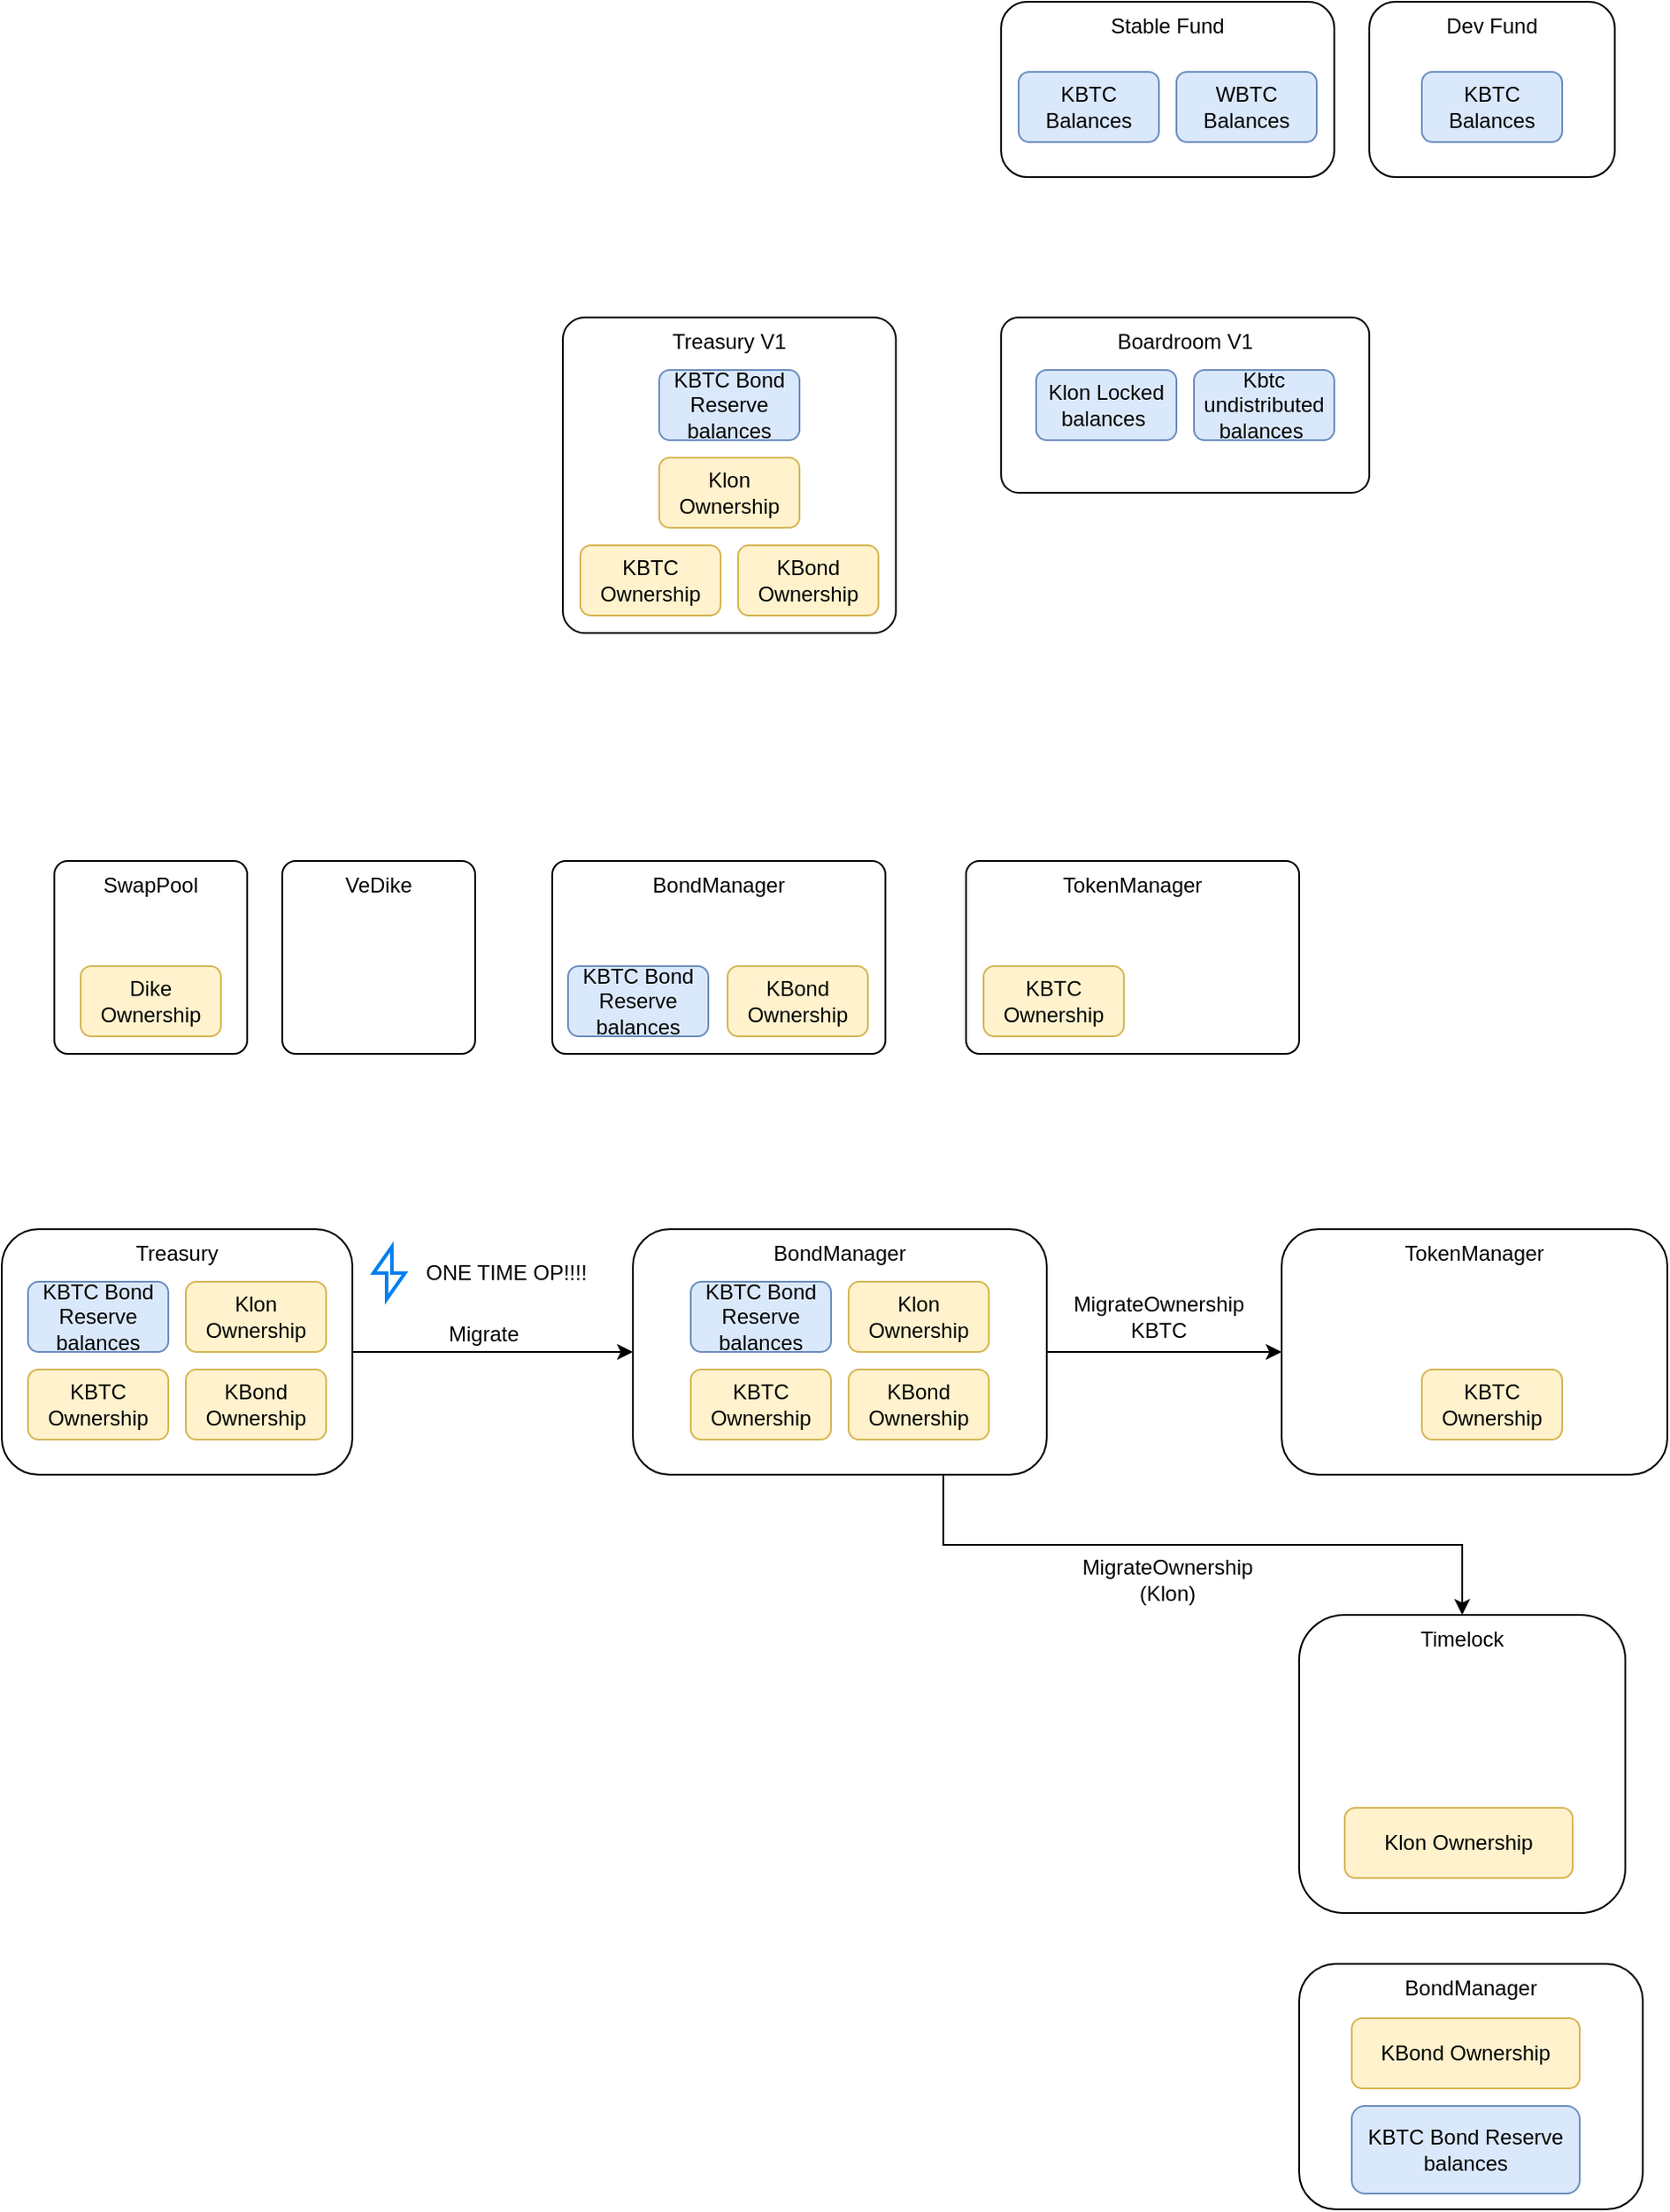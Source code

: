 <mxfile version="13.7.3" type="device" pages="2"><diagram id="tYOmgLZOg_1Fff1wgyLE" name="Permissions"><mxGraphModel dx="1773" dy="611" grid="1" gridSize="10" guides="1" tooltips="1" connect="1" arrows="1" fold="1" page="1" pageScale="1" pageWidth="827" pageHeight="1169" math="0" shadow="0"><root><mxCell id="0"/><mxCell id="1" parent="0"/><mxCell id="6q5xlMzaOL4eKEu-ZOxC-1" value="Treasury V1" style="rounded=1;whiteSpace=wrap;html=1;verticalAlign=top;arcSize=7;" parent="1" vertex="1"><mxGeometry x="190" y="230" width="190" height="180" as="geometry"/></mxCell><mxCell id="6q5xlMzaOL4eKEu-ZOxC-2" value="KBTC Ownership" style="rounded=1;whiteSpace=wrap;html=1;fillColor=#fff2cc;strokeColor=#d6b656;" parent="1" vertex="1"><mxGeometry x="200" y="360" width="80" height="40" as="geometry"/></mxCell><mxCell id="6q5xlMzaOL4eKEu-ZOxC-3" value="KBond Ownership" style="rounded=1;whiteSpace=wrap;html=1;fillColor=#fff2cc;strokeColor=#d6b656;" parent="1" vertex="1"><mxGeometry x="290" y="360" width="80" height="40" as="geometry"/></mxCell><mxCell id="6q5xlMzaOL4eKEu-ZOxC-4" value="Klon Ownership" style="rounded=1;whiteSpace=wrap;html=1;fillColor=#fff2cc;strokeColor=#d6b656;" parent="1" vertex="1"><mxGeometry x="245" y="310" width="80" height="40" as="geometry"/></mxCell><mxCell id="6q5xlMzaOL4eKEu-ZOxC-5" value="KBTC Bond Reserve balances" style="rounded=1;whiteSpace=wrap;html=1;fillColor=#dae8fc;strokeColor=#6c8ebf;" parent="1" vertex="1"><mxGeometry x="245" y="260" width="80" height="40" as="geometry"/></mxCell><mxCell id="6q5xlMzaOL4eKEu-ZOxC-6" value="Stable Fund" style="rounded=1;whiteSpace=wrap;html=1;verticalAlign=top;" parent="1" vertex="1"><mxGeometry x="440" y="50" width="190" height="100" as="geometry"/></mxCell><mxCell id="6q5xlMzaOL4eKEu-ZOxC-7" value="KBTC Balances" style="rounded=1;whiteSpace=wrap;html=1;fillColor=#dae8fc;strokeColor=#6c8ebf;" parent="1" vertex="1"><mxGeometry x="450" y="90" width="80" height="40" as="geometry"/></mxCell><mxCell id="6q5xlMzaOL4eKEu-ZOxC-8" value="WBTC Balances" style="rounded=1;whiteSpace=wrap;html=1;fillColor=#dae8fc;strokeColor=#6c8ebf;" parent="1" vertex="1"><mxGeometry x="540" y="90" width="80" height="40" as="geometry"/></mxCell><mxCell id="6q5xlMzaOL4eKEu-ZOxC-9" value="Dev Fund" style="rounded=1;whiteSpace=wrap;html=1;verticalAlign=top;" parent="1" vertex="1"><mxGeometry x="650" y="50" width="140" height="100" as="geometry"/></mxCell><mxCell id="6q5xlMzaOL4eKEu-ZOxC-10" value="KBTC Balances" style="rounded=1;whiteSpace=wrap;html=1;fillColor=#dae8fc;strokeColor=#6c8ebf;" parent="1" vertex="1"><mxGeometry x="680" y="90" width="80" height="40" as="geometry"/></mxCell><mxCell id="6q5xlMzaOL4eKEu-ZOxC-11" value="Boardroom V1" style="rounded=1;whiteSpace=wrap;html=1;verticalAlign=top;arcSize=10;" parent="1" vertex="1"><mxGeometry x="440" y="230" width="210" height="100" as="geometry"/></mxCell><mxCell id="6q5xlMzaOL4eKEu-ZOxC-12" value="Klon Locked balances&amp;nbsp;" style="rounded=1;whiteSpace=wrap;html=1;fillColor=#dae8fc;strokeColor=#6c8ebf;" parent="1" vertex="1"><mxGeometry x="460" y="260" width="80" height="40" as="geometry"/></mxCell><mxCell id="6q5xlMzaOL4eKEu-ZOxC-13" value="Kbtc undistributed balances&amp;nbsp;" style="rounded=1;whiteSpace=wrap;html=1;fillColor=#dae8fc;strokeColor=#6c8ebf;" parent="1" vertex="1"><mxGeometry x="550" y="260" width="80" height="40" as="geometry"/></mxCell><mxCell id="6q5xlMzaOL4eKEu-ZOxC-15" value="BondManager" style="rounded=1;whiteSpace=wrap;html=1;verticalAlign=top;arcSize=7;" parent="1" vertex="1"><mxGeometry x="184" y="540" width="190" height="110" as="geometry"/></mxCell><mxCell id="6q5xlMzaOL4eKEu-ZOxC-17" value="KBond Ownership" style="rounded=1;whiteSpace=wrap;html=1;fillColor=#fff2cc;strokeColor=#d6b656;" parent="1" vertex="1"><mxGeometry x="284" y="600" width="80" height="40" as="geometry"/></mxCell><mxCell id="6q5xlMzaOL4eKEu-ZOxC-23" value="KBTC Bond Reserve balances" style="rounded=1;whiteSpace=wrap;html=1;fillColor=#dae8fc;strokeColor=#6c8ebf;" parent="1" vertex="1"><mxGeometry x="193" y="600" width="80" height="40" as="geometry"/></mxCell><mxCell id="6q5xlMzaOL4eKEu-ZOxC-24" value="TokenManager" style="rounded=1;whiteSpace=wrap;html=1;verticalAlign=top;arcSize=7;" parent="1" vertex="1"><mxGeometry x="420" y="540" width="190" height="110" as="geometry"/></mxCell><mxCell id="6q5xlMzaOL4eKEu-ZOxC-25" value="KBTC Ownership" style="rounded=1;whiteSpace=wrap;html=1;fillColor=#fff2cc;strokeColor=#d6b656;" parent="1" vertex="1"><mxGeometry x="430" y="600" width="80" height="40" as="geometry"/></mxCell><mxCell id="6q5xlMzaOL4eKEu-ZOxC-26" value="SwapPool" style="rounded=1;whiteSpace=wrap;html=1;verticalAlign=top;arcSize=7;" parent="1" vertex="1"><mxGeometry x="-100" y="540" width="110" height="110" as="geometry"/></mxCell><mxCell id="6q5xlMzaOL4eKEu-ZOxC-28" value="Dike Ownership" style="rounded=1;whiteSpace=wrap;html=1;fillColor=#fff2cc;strokeColor=#d6b656;" parent="1" vertex="1"><mxGeometry x="-85" y="600" width="80" height="40" as="geometry"/></mxCell><mxCell id="6q5xlMzaOL4eKEu-ZOxC-29" value="VeDike" style="rounded=1;whiteSpace=wrap;html=1;verticalAlign=top;arcSize=7;" parent="1" vertex="1"><mxGeometry x="30" y="540" width="110" height="110" as="geometry"/></mxCell><mxCell id="6q5xlMzaOL4eKEu-ZOxC-34" value="" style="edgeStyle=orthogonalEdgeStyle;rounded=0;orthogonalLoop=1;jettySize=auto;html=1;" parent="1" source="6q5xlMzaOL4eKEu-ZOxC-32" target="6q5xlMzaOL4eKEu-ZOxC-33" edge="1"><mxGeometry relative="1" as="geometry"/></mxCell><mxCell id="6q5xlMzaOL4eKEu-ZOxC-32" value="Treasury" style="rounded=1;whiteSpace=wrap;html=1;verticalAlign=top;" parent="1" vertex="1"><mxGeometry x="-130" y="750" width="200" height="140" as="geometry"/></mxCell><mxCell id="6q5xlMzaOL4eKEu-ZOxC-37" value="" style="edgeStyle=orthogonalEdgeStyle;rounded=0;orthogonalLoop=1;jettySize=auto;html=1;" parent="1" source="6q5xlMzaOL4eKEu-ZOxC-33" target="6q5xlMzaOL4eKEu-ZOxC-36" edge="1"><mxGeometry relative="1" as="geometry"/></mxCell><mxCell id="6q5xlMzaOL4eKEu-ZOxC-50" value="" style="edgeStyle=orthogonalEdgeStyle;rounded=0;orthogonalLoop=1;jettySize=auto;html=1;exitX=0.75;exitY=1;exitDx=0;exitDy=0;" parent="1" source="6q5xlMzaOL4eKEu-ZOxC-33" target="6q5xlMzaOL4eKEu-ZOxC-49" edge="1"><mxGeometry relative="1" as="geometry"/></mxCell><mxCell id="6q5xlMzaOL4eKEu-ZOxC-33" value="BondManager" style="rounded=1;whiteSpace=wrap;html=1;verticalAlign=top;" parent="1" vertex="1"><mxGeometry x="230" y="750" width="236" height="140" as="geometry"/></mxCell><mxCell id="6q5xlMzaOL4eKEu-ZOxC-35" value="Migrate" style="text;html=1;strokeColor=none;fillColor=none;align=center;verticalAlign=middle;whiteSpace=wrap;rounded=0;" parent="1" vertex="1"><mxGeometry x="125" y="800" width="40" height="20" as="geometry"/></mxCell><mxCell id="6q5xlMzaOL4eKEu-ZOxC-36" value="TokenManager" style="rounded=1;whiteSpace=wrap;html=1;verticalAlign=top;align=center;" parent="1" vertex="1"><mxGeometry x="600" y="750" width="220" height="140" as="geometry"/></mxCell><mxCell id="6q5xlMzaOL4eKEu-ZOxC-38" value="KBTC Ownership" style="rounded=1;whiteSpace=wrap;html=1;fillColor=#fff2cc;strokeColor=#d6b656;" parent="1" vertex="1"><mxGeometry x="-115" y="830" width="80" height="40" as="geometry"/></mxCell><mxCell id="6q5xlMzaOL4eKEu-ZOxC-39" value="KBond Ownership" style="rounded=1;whiteSpace=wrap;html=1;fillColor=#fff2cc;strokeColor=#d6b656;" parent="1" vertex="1"><mxGeometry x="-25" y="830" width="80" height="40" as="geometry"/></mxCell><mxCell id="6q5xlMzaOL4eKEu-ZOxC-40" value="Klon Ownership" style="rounded=1;whiteSpace=wrap;html=1;fillColor=#fff2cc;strokeColor=#d6b656;" parent="1" vertex="1"><mxGeometry x="-25" y="780" width="80" height="40" as="geometry"/></mxCell><mxCell id="6q5xlMzaOL4eKEu-ZOxC-41" value="KBTC Ownership" style="rounded=1;whiteSpace=wrap;html=1;fillColor=#fff2cc;strokeColor=#d6b656;" parent="1" vertex="1"><mxGeometry x="263" y="830" width="80" height="40" as="geometry"/></mxCell><mxCell id="6q5xlMzaOL4eKEu-ZOxC-42" value="KBond Ownership" style="rounded=1;whiteSpace=wrap;html=1;fillColor=#fff2cc;strokeColor=#d6b656;" parent="1" vertex="1"><mxGeometry x="353" y="830" width="80" height="40" as="geometry"/></mxCell><mxCell id="6q5xlMzaOL4eKEu-ZOxC-43" value="Klon Ownership" style="rounded=1;whiteSpace=wrap;html=1;fillColor=#fff2cc;strokeColor=#d6b656;" parent="1" vertex="1"><mxGeometry x="353" y="780" width="80" height="40" as="geometry"/></mxCell><mxCell id="6q5xlMzaOL4eKEu-ZOxC-44" value="KBTC Bond Reserve balances" style="rounded=1;whiteSpace=wrap;html=1;fillColor=#dae8fc;strokeColor=#6c8ebf;" parent="1" vertex="1"><mxGeometry x="-115" y="780" width="80" height="40" as="geometry"/></mxCell><mxCell id="6q5xlMzaOL4eKEu-ZOxC-45" value="KBTC Bond Reserve balances" style="rounded=1;whiteSpace=wrap;html=1;fillColor=#dae8fc;strokeColor=#6c8ebf;" parent="1" vertex="1"><mxGeometry x="263" y="780" width="80" height="40" as="geometry"/></mxCell><mxCell id="6q5xlMzaOL4eKEu-ZOxC-46" value="" style="html=1;verticalLabelPosition=bottom;align=center;labelBackgroundColor=#ffffff;verticalAlign=top;strokeWidth=2;strokeColor=#0080F0;shadow=0;dashed=0;shape=mxgraph.ios7.icons.flash;" parent="1" vertex="1"><mxGeometry x="82" y="760" width="18" height="30" as="geometry"/></mxCell><mxCell id="6q5xlMzaOL4eKEu-ZOxC-47" value="ONE TIME OP!!!!" style="text;html=1;strokeColor=none;fillColor=none;align=left;verticalAlign=middle;whiteSpace=wrap;rounded=0;" parent="1" vertex="1"><mxGeometry x="110" y="765" width="140" height="20" as="geometry"/></mxCell><mxCell id="6q5xlMzaOL4eKEu-ZOxC-48" value="MigrateOwnership&lt;br&gt;KBTC" style="text;html=1;strokeColor=none;fillColor=none;align=center;verticalAlign=middle;whiteSpace=wrap;rounded=0;" parent="1" vertex="1"><mxGeometry x="510" y="790" width="40" height="20" as="geometry"/></mxCell><mxCell id="6q5xlMzaOL4eKEu-ZOxC-49" value="Timelock" style="rounded=1;whiteSpace=wrap;html=1;verticalAlign=top;" parent="1" vertex="1"><mxGeometry x="610" y="970" width="186" height="170" as="geometry"/></mxCell><mxCell id="6q5xlMzaOL4eKEu-ZOxC-53" value="Klon Ownership" style="rounded=1;whiteSpace=wrap;html=1;fillColor=#fff2cc;strokeColor=#d6b656;" parent="1" vertex="1"><mxGeometry x="636" y="1080" width="130" height="40" as="geometry"/></mxCell><mxCell id="6q5xlMzaOL4eKEu-ZOxC-54" value="MigrateOwnership (Klon)" style="text;html=1;strokeColor=none;fillColor=none;align=center;verticalAlign=middle;whiteSpace=wrap;rounded=0;" parent="1" vertex="1"><mxGeometry x="515" y="940" width="40" height="20" as="geometry"/></mxCell><mxCell id="6q5xlMzaOL4eKEu-ZOxC-56" value="KBTC Ownership" style="rounded=1;whiteSpace=wrap;html=1;fillColor=#fff2cc;strokeColor=#d6b656;" parent="1" vertex="1"><mxGeometry x="680" y="830" width="80" height="40" as="geometry"/></mxCell><mxCell id="6q5xlMzaOL4eKEu-ZOxC-58" value="BondManager" style="rounded=1;whiteSpace=wrap;html=1;verticalAlign=top;" parent="1" vertex="1"><mxGeometry x="610" y="1169" width="196" height="140" as="geometry"/></mxCell><mxCell id="6q5xlMzaOL4eKEu-ZOxC-59" value="KBond Ownership" style="rounded=1;whiteSpace=wrap;html=1;fillColor=#fff2cc;strokeColor=#d6b656;" parent="1" vertex="1"><mxGeometry x="640" y="1200" width="130" height="40" as="geometry"/></mxCell><mxCell id="6q5xlMzaOL4eKEu-ZOxC-51" value="KBTC Bond Reserve balances" style="rounded=1;whiteSpace=wrap;html=1;fillColor=#dae8fc;strokeColor=#6c8ebf;" parent="1" vertex="1"><mxGeometry x="640" y="1250" width="130" height="50" as="geometry"/></mxCell></root></mxGraphModel></diagram><diagram id="p73EpYrtG324dnimo0mj" name="Page-2"><mxGraphModel dx="946" dy="1780" grid="1" gridSize="10" guides="1" tooltips="1" connect="1" arrows="1" fold="1" page="1" pageScale="1" pageWidth="827" pageHeight="1169" math="0" shadow="0"><root><mxCell id="kSxPBSDdB9Jr686LcA54-0"/><mxCell id="kSxPBSDdB9Jr686LcA54-1" parent="kSxPBSDdB9Jr686LcA54-0"/><mxCell id="lC-BatNAhj8kjhJeZ30p-56" value="" style="rounded=1;whiteSpace=wrap;html=1;fontSize=21;arcSize=1;fillColor=#fff2cc;strokeColor=#d6b656;opacity=50;" vertex="1" parent="kSxPBSDdB9Jr686LcA54-1"><mxGeometry x="30" y="-320" width="1720" height="1040" as="geometry"/></mxCell><mxCell id="lC-BatNAhj8kjhJeZ30p-0" value="Trading" style="edgeStyle=orthogonalEdgeStyle;rounded=0;orthogonalLoop=1;jettySize=auto;html=1;" edge="1" parent="kSxPBSDdB9Jr686LcA54-1" source="lC-BatNAhj8kjhJeZ30p-2" target="lC-BatNAhj8kjhJeZ30p-5"><mxGeometry relative="1" as="geometry"/></mxCell><mxCell id="lC-BatNAhj8kjhJeZ30p-1" value="Trading interface" style="edgeStyle=orthogonalEdgeStyle;rounded=0;orthogonalLoop=1;jettySize=auto;html=1;entryX=0.5;entryY=0;entryDx=0;entryDy=0;" edge="1" parent="kSxPBSDdB9Jr686LcA54-1" target="lC-BatNAhj8kjhJeZ30p-2"><mxGeometry relative="1" as="geometry"><mxPoint x="510" y="70" as="sourcePoint"/><mxPoint x="510" y="90" as="targetPoint"/><Array as="points"><mxPoint x="510" y="70"/></Array></mxGeometry></mxCell><mxCell id="lC-BatNAhj8kjhJeZ30p-2" value="Uniswap Router" style="rounded=1;whiteSpace=wrap;html=1;" vertex="1" parent="kSxPBSDdB9Jr686LcA54-1"><mxGeometry x="450" y="170" width="120" height="60" as="geometry"/></mxCell><mxCell id="lC-BatNAhj8kjhJeZ30p-3" value="Creates" style="edgeStyle=orthogonalEdgeStyle;rounded=0;orthogonalLoop=1;jettySize=auto;html=1;" edge="1" parent="kSxPBSDdB9Jr686LcA54-1" source="lC-BatNAhj8kjhJeZ30p-4" target="lC-BatNAhj8kjhJeZ30p-5"><mxGeometry relative="1" as="geometry"/></mxCell><mxCell id="lC-BatNAhj8kjhJeZ30p-4" value="Uniswap Factory" style="rounded=1;whiteSpace=wrap;html=1;" vertex="1" parent="kSxPBSDdB9Jr686LcA54-1"><mxGeometry x="190" y="320" width="120" height="60" as="geometry"/></mxCell><mxCell id="lC-BatNAhj8kjhJeZ30p-5" value="Uniswap WBTC / KBTC" style="rounded=1;whiteSpace=wrap;html=1;" vertex="1" parent="kSxPBSDdB9Jr686LcA54-1"><mxGeometry x="450" y="320" width="120" height="60" as="geometry"/></mxCell><mxCell id="lC-BatNAhj8kjhJeZ30p-6" value="Uniswap WBTC / Klon" style="rounded=1;whiteSpace=wrap;html=1;" vertex="1" parent="kSxPBSDdB9Jr686LcA54-1"><mxGeometry x="450" y="420" width="120" height="60" as="geometry"/></mxCell><mxCell id="lC-BatNAhj8kjhJeZ30p-7" value="Creates" style="edgeStyle=orthogonalEdgeStyle;rounded=0;orthogonalLoop=1;jettySize=auto;html=1;exitX=1;exitY=0.5;exitDx=0;exitDy=0;entryX=0;entryY=0.5;entryDx=0;entryDy=0;" edge="1" parent="kSxPBSDdB9Jr686LcA54-1" source="lC-BatNAhj8kjhJeZ30p-4" target="lC-BatNAhj8kjhJeZ30p-6"><mxGeometry relative="1" as="geometry"><mxPoint x="320" y="360" as="sourcePoint"/><mxPoint x="460" y="360" as="targetPoint"/></mxGeometry></mxCell><mxCell id="lC-BatNAhj8kjhJeZ30p-8" value="Trading" style="edgeStyle=orthogonalEdgeStyle;rounded=0;orthogonalLoop=1;jettySize=auto;html=1;exitX=1;exitY=0.5;exitDx=0;exitDy=0;entryX=1;entryY=0.5;entryDx=0;entryDy=0;" edge="1" parent="kSxPBSDdB9Jr686LcA54-1" source="lC-BatNAhj8kjhJeZ30p-2" target="lC-BatNAhj8kjhJeZ30p-6"><mxGeometry relative="1" as="geometry"><mxPoint x="520" y="240" as="sourcePoint"/><mxPoint x="520" y="330" as="targetPoint"/><Array as="points"><mxPoint x="650" y="200"/><mxPoint x="650" y="450"/></Array></mxGeometry></mxCell><mxCell id="lC-BatNAhj8kjhJeZ30p-9" value="Trader" style="shape=umlActor;verticalLabelPosition=bottom;verticalAlign=top;html=1;outlineConnect=0;" vertex="1" parent="kSxPBSDdB9Jr686LcA54-1"><mxGeometry x="495" width="30" height="60" as="geometry"/></mxCell><mxCell id="lC-BatNAhj8kjhJeZ30p-10" value="Trading" style="edgeStyle=orthogonalEdgeStyle;rounded=0;orthogonalLoop=1;jettySize=auto;html=1;exitX=0.5;exitY=1;exitDx=0;exitDy=0;" edge="1" parent="kSxPBSDdB9Jr686LcA54-1" source="lC-BatNAhj8kjhJeZ30p-2" target="lC-BatNAhj8kjhJeZ30p-6"><mxGeometry relative="1" as="geometry"><mxPoint x="520" y="240" as="sourcePoint"/><mxPoint x="520" y="330" as="targetPoint"/><Array as="points"><mxPoint x="600" y="230"/><mxPoint x="600" y="450"/></Array></mxGeometry></mxCell><mxCell id="lC-BatNAhj8kjhJeZ30p-11" value="Trades Bound only to KBTC / WBTC" style="edgeStyle=orthogonalEdgeStyle;rounded=0;orthogonalLoop=1;jettySize=auto;html=1;" edge="1" parent="kSxPBSDdB9Jr686LcA54-1" source="lC-BatNAhj8kjhJeZ30p-12" target="lC-BatNAhj8kjhJeZ30p-2"><mxGeometry relative="1" as="geometry"><mxPoint x="670" y="90" as="targetPoint"/><Array as="points"><mxPoint x="810" y="140"/><mxPoint x="510" y="140"/></Array></mxGeometry></mxCell><mxCell id="lC-BatNAhj8kjhJeZ30p-12" value="StabFund" style="rounded=1;whiteSpace=wrap;html=1;" vertex="1" parent="kSxPBSDdB9Jr686LcA54-1"><mxGeometry x="750" y="60" width="120" height="60" as="geometry"/></mxCell><mxCell id="lC-BatNAhj8kjhJeZ30p-13" value="KBTC" style="edgeStyle=orthogonalEdgeStyle;rounded=0;orthogonalLoop=1;jettySize=auto;html=1;" edge="1" parent="kSxPBSDdB9Jr686LcA54-1" source="lC-BatNAhj8kjhJeZ30p-14"><mxGeometry relative="1" as="geometry"><mxPoint x="990" y="-20" as="targetPoint"/></mxGeometry></mxCell><mxCell id="lC-BatNAhj8kjhJeZ30p-14" value="DevFund" style="rounded=1;whiteSpace=wrap;html=1;" vertex="1" parent="kSxPBSDdB9Jr686LcA54-1"><mxGeometry x="930" y="60" width="120" height="60" as="geometry"/></mxCell><mxCell id="lC-BatNAhj8kjhJeZ30p-15" value="Developers" style="shape=umlActor;verticalLabelPosition=bottom;verticalAlign=top;html=1;outlineConnect=0;" vertex="1" parent="kSxPBSDdB9Jr686LcA54-1"><mxGeometry x="975" y="-90" width="30" height="60" as="geometry"/></mxCell><mxCell id="lC-BatNAhj8kjhJeZ30p-16" value="Boardroom" style="rounded=1;whiteSpace=wrap;html=1;" vertex="1" parent="kSxPBSDdB9Jr686LcA54-1"><mxGeometry x="1110" y="60" width="120" height="60" as="geometry"/></mxCell><mxCell id="lC-BatNAhj8kjhJeZ30p-17" value="Operator, Owner" style="edgeStyle=orthogonalEdgeStyle;rounded=0;orthogonalLoop=1;jettySize=auto;html=1;" edge="1" parent="kSxPBSDdB9Jr686LcA54-1" source="lC-BatNAhj8kjhJeZ30p-21" target="lC-BatNAhj8kjhJeZ30p-23"><mxGeometry relative="1" as="geometry"/></mxCell><mxCell id="lC-BatNAhj8kjhJeZ30p-18" value="Operator, Owner" style="edgeStyle=orthogonalEdgeStyle;rounded=0;orthogonalLoop=1;jettySize=auto;html=1;entryX=0.5;entryY=0;entryDx=0;entryDy=0;" edge="1" parent="kSxPBSDdB9Jr686LcA54-1" source="lC-BatNAhj8kjhJeZ30p-21" target="lC-BatNAhj8kjhJeZ30p-22"><mxGeometry relative="1" as="geometry"><mxPoint x="850" y="230" as="targetPoint"/></mxGeometry></mxCell><mxCell id="lC-BatNAhj8kjhJeZ30p-19" value="Operator, Owner" style="edgeStyle=orthogonalEdgeStyle;rounded=0;orthogonalLoop=1;jettySize=auto;html=1;" edge="1" parent="kSxPBSDdB9Jr686LcA54-1" source="lC-BatNAhj8kjhJeZ30p-21" target="lC-BatNAhj8kjhJeZ30p-24"><mxGeometry x="0.619" relative="1" as="geometry"><mxPoint x="1130" y="230" as="targetPoint"/><mxPoint as="offset"/></mxGeometry></mxCell><mxCell id="lC-BatNAhj8kjhJeZ30p-20" value="1st prio, 2%" style="edgeStyle=orthogonalEdgeStyle;rounded=0;orthogonalLoop=1;jettySize=auto;html=1;dashed=1;" edge="1" parent="kSxPBSDdB9Jr686LcA54-1" source="lC-BatNAhj8kjhJeZ30p-21" target="lC-BatNAhj8kjhJeZ30p-14"><mxGeometry relative="1" as="geometry"/></mxCell><mxCell id="lC-BatNAhj8kjhJeZ30p-21" value="Treasury&lt;br&gt;price_ceiling: 5%&lt;br&gt;start_time: T + 6 days" style="rounded=1;whiteSpace=wrap;html=1;" vertex="1" parent="kSxPBSDdB9Jr686LcA54-1"><mxGeometry x="930" y="200" width="120" height="60" as="geometry"/></mxCell><mxCell id="lC-BatNAhj8kjhJeZ30p-22" value="KBond" style="rounded=1;whiteSpace=wrap;html=1;" vertex="1" parent="kSxPBSDdB9Jr686LcA54-1"><mxGeometry x="780" y="360" width="120" height="60" as="geometry"/></mxCell><mxCell id="lC-BatNAhj8kjhJeZ30p-23" value="KBTC" style="rounded=1;whiteSpace=wrap;html=1;" vertex="1" parent="kSxPBSDdB9Jr686LcA54-1"><mxGeometry x="930" y="360" width="120" height="60" as="geometry"/></mxCell><mxCell id="lC-BatNAhj8kjhJeZ30p-24" value="Klon" style="rounded=1;whiteSpace=wrap;html=1;" vertex="1" parent="kSxPBSDdB9Jr686LcA54-1"><mxGeometry x="1070" y="360" width="120" height="60" as="geometry"/></mxCell><mxCell id="lC-BatNAhj8kjhJeZ30p-25" value="Operator" style="edgeStyle=orthogonalEdgeStyle;rounded=0;orthogonalLoop=1;jettySize=auto;html=1;exitX=1;exitY=0.5;exitDx=0;exitDy=0;entryX=0.5;entryY=1;entryDx=0;entryDy=0;" edge="1" parent="kSxPBSDdB9Jr686LcA54-1" source="lC-BatNAhj8kjhJeZ30p-21" target="lC-BatNAhj8kjhJeZ30p-16"><mxGeometry relative="1" as="geometry"><mxPoint x="1060" y="240" as="sourcePoint"/><mxPoint x="1140" y="370" as="targetPoint"/></mxGeometry></mxCell><mxCell id="lC-BatNAhj8kjhJeZ30p-26" value="2nd prio, Bondholders" style="edgeStyle=orthogonalEdgeStyle;rounded=0;orthogonalLoop=1;jettySize=auto;html=1;exitX=1;exitY=0;exitDx=0;exitDy=0;dashed=1;" edge="1" parent="kSxPBSDdB9Jr686LcA54-1" source="lC-BatNAhj8kjhJeZ30p-21"><mxGeometry x="0.333" relative="1" as="geometry"><mxPoint x="1000" y="210" as="sourcePoint"/><mxPoint x="1050" y="200" as="targetPoint"/><Array as="points"><mxPoint x="1050" y="140"/><mxPoint x="1110" y="140"/></Array><mxPoint as="offset"/></mxGeometry></mxCell><mxCell id="lC-BatNAhj8kjhJeZ30p-27" value="3rd prio, 50%" style="edgeStyle=orthogonalEdgeStyle;rounded=0;orthogonalLoop=1;jettySize=auto;html=1;dashed=1;exitX=0;exitY=0;exitDx=0;exitDy=0;entryX=0.75;entryY=1;entryDx=0;entryDy=0;" edge="1" parent="kSxPBSDdB9Jr686LcA54-1" source="lC-BatNAhj8kjhJeZ30p-21" target="lC-BatNAhj8kjhJeZ30p-12"><mxGeometry relative="1" as="geometry"><mxPoint x="860" y="210" as="sourcePoint"/><mxPoint x="860" y="130" as="targetPoint"/></mxGeometry></mxCell><mxCell id="lC-BatNAhj8kjhJeZ30p-28" value="3rd prio, 50%" style="edgeStyle=orthogonalEdgeStyle;rounded=0;orthogonalLoop=1;jettySize=auto;html=1;dashed=1;exitX=1;exitY=0.25;exitDx=0;exitDy=0;entryX=0.75;entryY=1;entryDx=0;entryDy=0;" edge="1" parent="kSxPBSDdB9Jr686LcA54-1" source="lC-BatNAhj8kjhJeZ30p-21" target="lC-BatNAhj8kjhJeZ30p-16"><mxGeometry x="0.673" relative="1" as="geometry"><mxPoint x="940" y="210" as="sourcePoint"/><mxPoint x="850" y="130" as="targetPoint"/><mxPoint as="offset"/></mxGeometry></mxCell><mxCell id="lC-BatNAhj8kjhJeZ30p-29" value="Oracle&lt;br&gt;start_time: T + 4 days" style="rounded=1;whiteSpace=wrap;html=1;" vertex="1" parent="kSxPBSDdB9Jr686LcA54-1"><mxGeometry x="1340" y="260" width="120" height="60" as="geometry"/></mxCell><mxCell id="lC-BatNAhj8kjhJeZ30p-30" value="Operator, Owner" style="edgeStyle=orthogonalEdgeStyle;rounded=0;orthogonalLoop=1;jettySize=auto;html=1;entryX=0;entryY=0.25;entryDx=0;entryDy=0;" edge="1" parent="kSxPBSDdB9Jr686LcA54-1" source="lC-BatNAhj8kjhJeZ30p-31" target="lC-BatNAhj8kjhJeZ30p-21"><mxGeometry relative="1" as="geometry"><mxPoint x="840" y="510" as="targetPoint"/><Array as="points"><mxPoint x="730" y="510"/><mxPoint x="730" y="215"/></Array></mxGeometry></mxCell><mxCell id="lC-BatNAhj8kjhJeZ30p-31" value="Timelock&lt;br&gt;min_delay: 2 days&lt;br&gt;max_delay: 30 days&lt;br&gt;timeout: 14 days" style="rounded=1;whiteSpace=wrap;html=1;" vertex="1" parent="kSxPBSDdB9Jr686LcA54-1"><mxGeometry x="920" y="480" width="120" height="60" as="geometry"/></mxCell><mxCell id="lC-BatNAhj8kjhJeZ30p-32" value="" style="edgeStyle=orthogonalEdgeStyle;rounded=0;orthogonalLoop=1;jettySize=auto;html=1;entryX=0.5;entryY=0;entryDx=0;entryDy=0;" edge="1" parent="kSxPBSDdB9Jr686LcA54-1" source="lC-BatNAhj8kjhJeZ30p-34" target="lC-BatNAhj8kjhJeZ30p-12"><mxGeometry relative="1" as="geometry"><mxPoint x="730" y="-70" as="sourcePoint"/><mxPoint x="870" y="-100" as="targetPoint"/><Array as="points"><mxPoint x="730" y="-120"/><mxPoint x="730" y="-60"/><mxPoint x="810" y="-60"/></Array></mxGeometry></mxCell><mxCell id="lC-BatNAhj8kjhJeZ30p-33" value="Trades Bound only to KBTC / WBTC" style="edgeLabel;html=1;align=center;verticalAlign=middle;resizable=0;points=[];" vertex="1" connectable="0" parent="lC-BatNAhj8kjhJeZ30p-32"><mxGeometry x="0.477" y="-1" relative="1" as="geometry"><mxPoint as="offset"/></mxGeometry></mxCell><mxCell id="lC-BatNAhj8kjhJeZ30p-34" value="Trader wallet" style="shape=umlActor;verticalLabelPosition=bottom;verticalAlign=top;html=1;outlineConnect=0;" vertex="1" parent="kSxPBSDdB9Jr686LcA54-1"><mxGeometry x="795" y="-150" width="30" height="60" as="geometry"/></mxCell><mxCell id="lC-BatNAhj8kjhJeZ30p-35" value="Operator" style="edgeStyle=orthogonalEdgeStyle;rounded=0;orthogonalLoop=1;jettySize=auto;html=1;" edge="1" parent="kSxPBSDdB9Jr686LcA54-1" source="lC-BatNAhj8kjhJeZ30p-36" target="lC-BatNAhj8kjhJeZ30p-31"><mxGeometry relative="1" as="geometry"/></mxCell><mxCell id="lC-BatNAhj8kjhJeZ30p-36" value="Multisig wallet" style="shape=umlActor;verticalLabelPosition=bottom;verticalAlign=top;html=1;outlineConnect=0;" vertex="1" parent="kSxPBSDdB9Jr686LcA54-1"><mxGeometry x="965" y="620" width="30" height="60" as="geometry"/></mxCell><mxCell id="lC-BatNAhj8kjhJeZ30p-37" value="Owner" style="edgeStyle=orthogonalEdgeStyle;rounded=0;orthogonalLoop=1;jettySize=auto;html=1;entryX=0.633;entryY=1;entryDx=0;entryDy=0;exitX=0;exitY=0.5;exitDx=0;exitDy=0;entryPerimeter=0;" edge="1" parent="kSxPBSDdB9Jr686LcA54-1" source="lC-BatNAhj8kjhJeZ30p-31" target="lC-BatNAhj8kjhJeZ30p-12"><mxGeometry x="0.189" relative="1" as="geometry"><mxPoint x="930" y="520" as="sourcePoint"/><mxPoint x="940" y="225" as="targetPoint"/><Array as="points"><mxPoint x="760" y="510"/><mxPoint x="760" y="225"/><mxPoint x="826" y="225"/></Array><mxPoint as="offset"/></mxGeometry></mxCell><mxCell id="lC-BatNAhj8kjhJeZ30p-38" value="Pool&lt;br&gt;in: LP(KBTC-WBTC)&lt;br&gt;out: Klon&lt;br&gt;750_000 Klon&lt;br&gt;start_time: T&lt;br&gt;end_time: T+ 365 days" style="rounded=1;whiteSpace=wrap;html=1;" vertex="1" parent="kSxPBSDdB9Jr686LcA54-1"><mxGeometry x="120" y="-170" width="120" height="100" as="geometry"/></mxCell><mxCell id="lC-BatNAhj8kjhJeZ30p-39" value="Pool&lt;br&gt;in: LP(WBTC-Klon)&lt;br&gt;out: Klon&lt;br&gt;250_000 Klon&lt;br&gt;start_time: T&lt;br&gt;end_time: T + 365 days" style="rounded=1;whiteSpace=wrap;html=1;" vertex="1" parent="kSxPBSDdB9Jr686LcA54-1"><mxGeometry x="257" y="-170" width="120" height="100" as="geometry"/></mxCell><mxCell id="lC-BatNAhj8kjhJeZ30p-40" value="Pool&lt;br&gt;in: WBTC&lt;br&gt;out: KBTC&lt;br&gt;1 KBTC&lt;br&gt;start_time: T&lt;br&gt;end_time: T + 5 days" style="rounded=1;whiteSpace=wrap;html=1;" vertex="1" parent="kSxPBSDdB9Jr686LcA54-1"><mxGeometry x="340" y="-50" width="120" height="90" as="geometry"/></mxCell><mxCell id="lC-BatNAhj8kjhJeZ30p-41" value="Pool&lt;br&gt;in: renBTC&lt;br&gt;out: KBTC&lt;br&gt;1 KBTC&lt;br&gt;start_time: T&lt;br&gt;end_time: T + 5" style="rounded=1;whiteSpace=wrap;html=1;" vertex="1" parent="kSxPBSDdB9Jr686LcA54-1"><mxGeometry x="204" y="-50" width="120" height="90" as="geometry"/></mxCell><mxCell id="lC-BatNAhj8kjhJeZ30p-42" value="Pool&lt;br&gt;in: TBTC&lt;br&gt;out: KBTC&lt;br&gt;1 KBTC&lt;br&gt;start_time: T&lt;br&gt;end_time: T + 5" style="rounded=1;whiteSpace=wrap;html=1;" vertex="1" parent="kSxPBSDdB9Jr686LcA54-1"><mxGeometry x="64" y="-50" width="120" height="90" as="geometry"/></mxCell><mxCell id="lC-BatNAhj8kjhJeZ30p-43" value="" style="edgeStyle=orthogonalEdgeStyle;rounded=0;orthogonalLoop=1;jettySize=auto;html=1;entryX=1;entryY=0.5;entryDx=0;entryDy=0;" edge="1" parent="kSxPBSDdB9Jr686LcA54-1" source="lC-BatNAhj8kjhJeZ30p-49" target="lC-BatNAhj8kjhJeZ30p-14"><mxGeometry relative="1" as="geometry"><mxPoint x="980" y="-140" as="sourcePoint"/><mxPoint x="820" y="70" as="targetPoint"/><Array as="points"><mxPoint x="1080" y="-160"/><mxPoint x="1080" y="90"/></Array></mxGeometry></mxCell><mxCell id="lC-BatNAhj8kjhJeZ30p-44" value="Operator" style="edgeLabel;html=1;align=center;verticalAlign=middle;resizable=0;points=[];" vertex="1" connectable="0" parent="lC-BatNAhj8kjhJeZ30p-43"><mxGeometry x="0.477" y="-1" relative="1" as="geometry"><mxPoint y="-98" as="offset"/></mxGeometry></mxCell><mxCell id="lC-BatNAhj8kjhJeZ30p-45" value="trigger hourly update" style="edgeStyle=orthogonalEdgeStyle;rounded=0;orthogonalLoop=1;jettySize=auto;html=1;" edge="1" parent="kSxPBSDdB9Jr686LcA54-1" source="lC-BatNAhj8kjhJeZ30p-46" target="lC-BatNAhj8kjhJeZ30p-29"><mxGeometry relative="1" as="geometry"><mxPoint x="1425" y="190" as="targetPoint"/></mxGeometry></mxCell><mxCell id="lC-BatNAhj8kjhJeZ30p-46" value="Daemon" style="shape=umlActor;verticalLabelPosition=bottom;verticalAlign=top;html=1;outlineConnect=0;" vertex="1" parent="kSxPBSDdB9Jr686LcA54-1"><mxGeometry x="1410" y="50" width="30" height="60" as="geometry"/></mxCell><mxCell id="lC-BatNAhj8kjhJeZ30p-47" value="trigger hourly daily seignorage" style="edgeStyle=orthogonalEdgeStyle;rounded=0;orthogonalLoop=1;jettySize=auto;html=1;exitX=0;exitY=0.333;exitDx=0;exitDy=0;exitPerimeter=0;entryX=1;entryY=1;entryDx=0;entryDy=0;" edge="1" parent="kSxPBSDdB9Jr686LcA54-1" source="lC-BatNAhj8kjhJeZ30p-46" target="lC-BatNAhj8kjhJeZ30p-21"><mxGeometry x="-0.491" relative="1" as="geometry"><mxPoint x="1435" y="120" as="sourcePoint"/><mxPoint x="1410" y="270" as="targetPoint"/><Array as="points"><mxPoint x="1330" y="70"/><mxPoint x="1330" y="280"/><mxPoint x="1050" y="280"/></Array><mxPoint as="offset"/></mxGeometry></mxCell><mxCell id="lC-BatNAhj8kjhJeZ30p-48" value="Добавить withdraw за счет уменьшения времени" style="text;html=1;strokeColor=none;fillColor=none;align=center;verticalAlign=middle;whiteSpace=wrap;rounded=0;" vertex="1" parent="kSxPBSDdB9Jr686LcA54-1"><mxGeometry x="130" y="-220" width="200" height="20" as="geometry"/></mxCell><mxCell id="lC-BatNAhj8kjhJeZ30p-49" value="Multisig wallet" style="shape=umlActor;verticalLabelPosition=bottom;verticalAlign=top;html=1;outlineConnect=0;" vertex="1" parent="kSxPBSDdB9Jr686LcA54-1"><mxGeometry x="910" y="-190" width="30" height="60" as="geometry"/></mxCell><mxCell id="lC-BatNAhj8kjhJeZ30p-50" value="" style="edgeStyle=orthogonalEdgeStyle;rounded=0;orthogonalLoop=1;jettySize=auto;html=1;entryX=0.75;entryY=0;entryDx=0;entryDy=0;exitX=0;exitY=1;exitDx=0;exitDy=0;exitPerimeter=0;" edge="1" parent="kSxPBSDdB9Jr686LcA54-1" source="lC-BatNAhj8kjhJeZ30p-49" target="lC-BatNAhj8kjhJeZ30p-12"><mxGeometry relative="1" as="geometry"><mxPoint x="950" y="-150" as="sourcePoint"/><mxPoint x="1060" y="100" as="targetPoint"/><Array as="points"><mxPoint x="890" y="-130"/><mxPoint x="890" y="30"/><mxPoint x="840" y="30"/></Array></mxGeometry></mxCell><mxCell id="lC-BatNAhj8kjhJeZ30p-51" value="Operator" style="edgeLabel;html=1;align=center;verticalAlign=middle;resizable=0;points=[];" vertex="1" connectable="0" parent="lC-BatNAhj8kjhJeZ30p-50"><mxGeometry x="0.477" y="-1" relative="1" as="geometry"><mxPoint x="12" y="-99" as="offset"/></mxGeometry></mxCell><mxCell id="lC-BatNAhj8kjhJeZ30p-52" value="" style="edgeStyle=orthogonalEdgeStyle;rounded=0;orthogonalLoop=1;jettySize=auto;html=1;entryX=0.5;entryY=0;entryDx=0;entryDy=0;exitX=1;exitY=0.333;exitDx=0;exitDy=0;exitPerimeter=0;" edge="1" parent="kSxPBSDdB9Jr686LcA54-1" source="lC-BatNAhj8kjhJeZ30p-49" target="lC-BatNAhj8kjhJeZ30p-16"><mxGeometry relative="1" as="geometry"><mxPoint x="950" y="-150" as="sourcePoint"/><mxPoint x="1060" y="100" as="targetPoint"/><Array as="points"><mxPoint x="940" y="-150"/><mxPoint x="1170" y="-150"/></Array></mxGeometry></mxCell><mxCell id="lC-BatNAhj8kjhJeZ30p-53" value="Owner" style="edgeLabel;html=1;align=center;verticalAlign=middle;resizable=0;points=[];" vertex="1" connectable="0" parent="lC-BatNAhj8kjhJeZ30p-52"><mxGeometry x="0.477" y="-1" relative="1" as="geometry"><mxPoint y="-98" as="offset"/></mxGeometry></mxCell><mxCell id="lC-BatNAhj8kjhJeZ30p-54" value="Owner" style="edgeStyle=orthogonalEdgeStyle;rounded=0;orthogonalLoop=1;jettySize=auto;html=1;entryX=0;entryY=1;entryDx=0;entryDy=0;exitX=0;exitY=0.75;exitDx=0;exitDy=0;" edge="1" parent="kSxPBSDdB9Jr686LcA54-1" source="lC-BatNAhj8kjhJeZ30p-31" target="lC-BatNAhj8kjhJeZ30p-14"><mxGeometry x="0.189" relative="1" as="geometry"><mxPoint x="930" y="520" as="sourcePoint"/><mxPoint x="835.96" y="130" as="targetPoint"/><Array as="points"><mxPoint x="920" y="120"/></Array><mxPoint as="offset"/></mxGeometry></mxCell><mxCell id="lC-BatNAhj8kjhJeZ30p-55" value="V1" style="text;html=1;strokeColor=none;fillColor=none;align=center;verticalAlign=middle;whiteSpace=wrap;rounded=0;fontSize=21;" vertex="1" parent="kSxPBSDdB9Jr686LcA54-1"><mxGeometry x="64" y="-290" width="40" height="20" as="geometry"/></mxCell><mxCell id="lC-BatNAhj8kjhJeZ30p-57" value="" style="rounded=1;whiteSpace=wrap;html=1;fontSize=21;arcSize=1;fillColor=#dae8fc;strokeColor=#6c8ebf;opacity=50;" vertex="1" parent="kSxPBSDdB9Jr686LcA54-1"><mxGeometry x="30" y="770" width="1720" height="1040" as="geometry"/></mxCell><mxCell id="lC-BatNAhj8kjhJeZ30p-58" value="V2" style="text;html=1;strokeColor=none;fillColor=none;align=center;verticalAlign=middle;whiteSpace=wrap;rounded=0;fontSize=21;" vertex="1" parent="kSxPBSDdB9Jr686LcA54-1"><mxGeometry x="64" y="800" width="40" height="20" as="geometry"/></mxCell><mxCell id="lC-BatNAhj8kjhJeZ30p-59" value="Pool&lt;br&gt;in: LP(KBTC-WBTC)&lt;br&gt;out: Dike&lt;br&gt;Max 37500 Dike" style="rounded=1;whiteSpace=wrap;html=1;" vertex="1" parent="kSxPBSDdB9Jr686LcA54-1"><mxGeometry x="83" y="850" width="120" height="100" as="geometry"/></mxCell><mxCell id="lC-BatNAhj8kjhJeZ30p-60" value="Pool&lt;br&gt;in: LP(Dike-Dai)&lt;br&gt;out: Dike&lt;br&gt;Max 37500 Dike" style="rounded=1;whiteSpace=wrap;html=1;" vertex="1" parent="kSxPBSDdB9Jr686LcA54-1"><mxGeometry x="220" y="850" width="120" height="100" as="geometry"/></mxCell><mxCell id="lC-BatNAhj8kjhJeZ30p-63" value="" style="edgeStyle=orthogonalEdgeStyle;rounded=0;orthogonalLoop=1;jettySize=auto;html=1;fontSize=21;" edge="1" parent="kSxPBSDdB9Jr686LcA54-1" source="lC-BatNAhj8kjhJeZ30p-61" target="lC-BatNAhj8kjhJeZ30p-59"><mxGeometry relative="1" as="geometry"/></mxCell><mxCell id="lC-BatNAhj8kjhJeZ30p-61" value="Uniswap WBTC / KBTC" style="rounded=1;whiteSpace=wrap;html=1;fillColor=#d5e8d4;strokeColor=#82b366;" vertex="1" parent="kSxPBSDdB9Jr686LcA54-1"><mxGeometry x="83" y="980" width="120" height="60" as="geometry"/></mxCell><mxCell id="lC-BatNAhj8kjhJeZ30p-64" value="" style="edgeStyle=orthogonalEdgeStyle;rounded=0;orthogonalLoop=1;jettySize=auto;html=1;fontSize=21;" edge="1" parent="kSxPBSDdB9Jr686LcA54-1" source="lC-BatNAhj8kjhJeZ30p-62" target="lC-BatNAhj8kjhJeZ30p-60"><mxGeometry relative="1" as="geometry"/></mxCell><mxCell id="Km2VQ2nb-mlRrkjdaMiB-9" value="Adds balance of LP Dike-DAI" style="edgeStyle=orthogonalEdgeStyle;rounded=0;orthogonalLoop=1;jettySize=auto;html=1;labelBackgroundColor=#ffffff;startArrow=none;startFill=0;fontSize=12;labelBorderColor=none;entryX=0;entryY=0.5;entryDx=0;entryDy=0;exitX=1;exitY=0.5;exitDx=0;exitDy=0;" edge="1" parent="kSxPBSDdB9Jr686LcA54-1" source="lC-BatNAhj8kjhJeZ30p-60" target="Km2VQ2nb-mlRrkjdaMiB-7"><mxGeometry relative="1" as="geometry"><mxPoint x="420" y="1010" as="targetPoint"/><Array as="points"><mxPoint x="460" y="900"/><mxPoint x="460" y="1010"/><mxPoint x="570" y="1010"/><mxPoint x="570" y="1300"/></Array></mxGeometry></mxCell><mxCell id="lC-BatNAhj8kjhJeZ30p-62" value="Uniswap Dike / Dai" style="rounded=1;whiteSpace=wrap;html=1;" vertex="1" parent="kSxPBSDdB9Jr686LcA54-1"><mxGeometry x="220" y="980" width="120" height="60" as="geometry"/></mxCell><mxCell id="lC-BatNAhj8kjhJeZ30p-65" value="DevFund" style="rounded=1;whiteSpace=wrap;html=1;fillColor=#d5e8d4;strokeColor=#82b366;" vertex="1" parent="kSxPBSDdB9Jr686LcA54-1"><mxGeometry x="570" y="870" width="120" height="60" as="geometry"/></mxCell><mxCell id="Km2VQ2nb-mlRrkjdaMiB-16" value="KBTC, ..." style="edgeStyle=orthogonalEdgeStyle;rounded=0;orthogonalLoop=1;jettySize=auto;html=1;labelBackgroundColor=#ffffff;startArrow=none;startFill=0;fontSize=12;" edge="1" parent="kSxPBSDdB9Jr686LcA54-1" source="lC-BatNAhj8kjhJeZ30p-67"><mxGeometry relative="1" as="geometry"><mxPoint x="1090" y="1410" as="targetPoint"/></mxGeometry></mxCell><mxCell id="lC-BatNAhj8kjhJeZ30p-67" value="VeBoardroom" style="rounded=1;whiteSpace=wrap;html=1;" vertex="1" parent="kSxPBSDdB9Jr686LcA54-1"><mxGeometry x="1030" y="1270" width="120" height="60" as="geometry"/></mxCell><mxCell id="lC-BatNAhj8kjhJeZ30p-71" value="Dike" style="edgeStyle=orthogonalEdgeStyle;rounded=0;orthogonalLoop=1;jettySize=auto;html=1;fontSize=12;labelBackgroundColor=none;" edge="1" parent="kSxPBSDdB9Jr686LcA54-1" source="lC-BatNAhj8kjhJeZ30p-68"><mxGeometry y="20" relative="1" as="geometry"><mxPoint x="540" y="1180" as="targetPoint"/><mxPoint as="offset"/></mxGeometry></mxCell><mxCell id="lC-BatNAhj8kjhJeZ30p-68" value="SwapPool" style="rounded=1;whiteSpace=wrap;html=1;verticalAlign=top;" vertex="1" parent="kSxPBSDdB9Jr686LcA54-1"><mxGeometry x="340" y="1130" width="120" height="100" as="geometry"/></mxCell><mxCell id="lC-BatNAhj8kjhJeZ30p-69" value="&lt;font style=&quot;font-size: 12px&quot;&gt;Klon&lt;/font&gt;" style="edgeStyle=orthogonalEdgeStyle;rounded=0;orthogonalLoop=1;jettySize=auto;html=1;fontSize=21;entryX=0;entryY=0.5;entryDx=0;entryDy=0;labelBackgroundColor=none;" edge="1" parent="kSxPBSDdB9Jr686LcA54-1" target="lC-BatNAhj8kjhJeZ30p-68"><mxGeometry y="20" relative="1" as="geometry"><mxPoint x="240" y="1180" as="sourcePoint"/><mxPoint x="290" y="960" as="targetPoint"/><Array as="points"/><mxPoint as="offset"/></mxGeometry></mxCell><mxCell id="lC-BatNAhj8kjhJeZ30p-72" value="Dike ownership" style="rounded=1;whiteSpace=wrap;html=1;fillColor=#fff2cc;strokeColor=#d6b656;" vertex="1" parent="kSxPBSDdB9Jr686LcA54-1"><mxGeometry x="355" y="1180" width="90" height="40" as="geometry"/></mxCell><mxCell id="Km2VQ2nb-mlRrkjdaMiB-5" value="15% KBTC, ..." style="edgeStyle=orthogonalEdgeStyle;rounded=0;orthogonalLoop=1;jettySize=auto;html=1;labelBackgroundColor=#ffffff;startArrow=none;startFill=0;fontSize=12;" edge="1" parent="kSxPBSDdB9Jr686LcA54-1" source="lC-BatNAhj8kjhJeZ30p-73" target="Km2VQ2nb-mlRrkjdaMiB-6"><mxGeometry relative="1" as="geometry"><mxPoint x="800" y="1260" as="targetPoint"/></mxGeometry></mxCell><mxCell id="Km2VQ2nb-mlRrkjdaMiB-40" value="68%" style="edgeStyle=orthogonalEdgeStyle;rounded=0;orthogonalLoop=1;jettySize=auto;html=1;labelBackgroundColor=#ffffff;startArrow=none;startFill=0;endArrow=classic;endFill=1;fontSize=12;" edge="1" parent="kSxPBSDdB9Jr686LcA54-1" source="lC-BatNAhj8kjhJeZ30p-73" target="Km2VQ2nb-mlRrkjdaMiB-38"><mxGeometry relative="1" as="geometry"/></mxCell><mxCell id="lC-BatNAhj8kjhJeZ30p-73" value="EmissionManager" style="rounded=1;whiteSpace=wrap;html=1;verticalAlign=top;arcSize=8;" vertex="1" parent="kSxPBSDdB9Jr686LcA54-1"><mxGeometry x="740" y="1040" width="120" height="140" as="geometry"/></mxCell><mxCell id="Km2VQ2nb-mlRrkjdaMiB-2" value="" style="edgeStyle=orthogonalEdgeStyle;rounded=0;orthogonalLoop=1;jettySize=auto;html=1;labelBackgroundColor=none;fontSize=12;startArrow=classic;startFill=1;" edge="1" parent="kSxPBSDdB9Jr686LcA54-1" source="lC-BatNAhj8kjhJeZ30p-74" target="lC-BatNAhj8kjhJeZ30p-73"><mxGeometry relative="1" as="geometry"/></mxCell><mxCell id="Km2VQ2nb-mlRrkjdaMiB-3" value="" style="edgeStyle=orthogonalEdgeStyle;rounded=0;orthogonalLoop=1;jettySize=auto;html=1;labelBackgroundColor=none;fontSize=12;entryX=0;entryY=0.5;entryDx=0;entryDy=0;startArrow=classic;startFill=1;" edge="1" parent="kSxPBSDdB9Jr686LcA54-1" source="lC-BatNAhj8kjhJeZ30p-74" target="lC-BatNAhj8kjhJeZ30p-75"><mxGeometry relative="1" as="geometry"/></mxCell><mxCell id="Km2VQ2nb-mlRrkjdaMiB-32" value="" style="edgeStyle=orthogonalEdgeStyle;rounded=0;orthogonalLoop=1;jettySize=auto;html=1;labelBackgroundColor=#ffffff;startArrow=none;startFill=0;endArrow=classic;endFill=1;fontSize=12;entryX=0.5;entryY=1;entryDx=0;entryDy=0;" edge="1" parent="kSxPBSDdB9Jr686LcA54-1" source="lC-BatNAhj8kjhJeZ30p-74" target="Km2VQ2nb-mlRrkjdaMiB-33"><mxGeometry relative="1" as="geometry"/></mxCell><mxCell id="lC-BatNAhj8kjhJeZ30p-74" value="TokenManager" style="rounded=1;whiteSpace=wrap;html=1;verticalAlign=top;arcSize=6;" vertex="1" parent="kSxPBSDdB9Jr686LcA54-1"><mxGeometry x="885" y="1040" width="120" height="140" as="geometry"/></mxCell><mxCell id="lC-BatNAhj8kjhJeZ30p-75" value="BondManager" style="rounded=1;whiteSpace=wrap;html=1;verticalAlign=top;arcSize=8;" vertex="1" parent="kSxPBSDdB9Jr686LcA54-1"><mxGeometry x="1030" y="1040" width="130" height="140" as="geometry"/></mxCell><mxCell id="lC-BatNAhj8kjhJeZ30p-76" value="KBTC ownership" style="rounded=1;whiteSpace=wrap;html=1;fillColor=#fff2cc;strokeColor=#d6b656;" vertex="1" parent="kSxPBSDdB9Jr686LcA54-1"><mxGeometry x="900" y="1080" width="90" height="40" as="geometry"/></mxCell><mxCell id="lC-BatNAhj8kjhJeZ30p-77" value="KBond ownership" style="rounded=1;whiteSpace=wrap;html=1;fillColor=#fff2cc;strokeColor=#d6b656;" vertex="1" parent="kSxPBSDdB9Jr686LcA54-1"><mxGeometry x="1050" y="1080" width="90" height="40" as="geometry"/></mxCell><mxCell id="Km2VQ2nb-mlRrkjdaMiB-0" value="KBTC treasury reserve" style="rounded=1;whiteSpace=wrap;html=1;fillColor=#fff2cc;strokeColor=#d6b656;" vertex="1" parent="kSxPBSDdB9Jr686LcA54-1"><mxGeometry x="1050" y="1130" width="90" height="40" as="geometry"/></mxCell><mxCell id="Km2VQ2nb-mlRrkjdaMiB-12" value="KBTC, ..." style="edgeStyle=orthogonalEdgeStyle;rounded=0;orthogonalLoop=1;jettySize=auto;html=1;labelBackgroundColor=#ffffff;startArrow=none;startFill=0;fontSize=12;" edge="1" parent="kSxPBSDdB9Jr686LcA54-1" source="Km2VQ2nb-mlRrkjdaMiB-6"><mxGeometry relative="1" as="geometry"><mxPoint x="870" y="1410" as="targetPoint"/></mxGeometry></mxCell><mxCell id="Km2VQ2nb-mlRrkjdaMiB-6" value="LiquidBoardroom" style="rounded=1;whiteSpace=wrap;html=1;" vertex="1" parent="kSxPBSDdB9Jr686LcA54-1"><mxGeometry x="810" y="1270" width="120" height="60" as="geometry"/></mxCell><mxCell id="Km2VQ2nb-mlRrkjdaMiB-10" value="Dike" style="edgeStyle=orthogonalEdgeStyle;rounded=0;orthogonalLoop=1;jettySize=auto;html=1;labelBackgroundColor=#ffffff;startArrow=none;startFill=0;fontSize=12;" edge="1" parent="kSxPBSDdB9Jr686LcA54-1" target="Km2VQ2nb-mlRrkjdaMiB-6"><mxGeometry relative="1" as="geometry"><mxPoint x="740" y="1300" as="sourcePoint"/></mxGeometry></mxCell><mxCell id="Km2VQ2nb-mlRrkjdaMiB-14" value="KBTC, ..." style="edgeStyle=orthogonalEdgeStyle;rounded=0;orthogonalLoop=1;jettySize=auto;html=1;labelBackgroundColor=#ffffff;startArrow=none;startFill=0;fontSize=12;" edge="1" parent="kSxPBSDdB9Jr686LcA54-1" source="Km2VQ2nb-mlRrkjdaMiB-7"><mxGeometry relative="1" as="geometry"><mxPoint x="660" y="1410" as="targetPoint"/></mxGeometry></mxCell><mxCell id="Km2VQ2nb-mlRrkjdaMiB-7" value="UniswapBoardroom" style="rounded=1;whiteSpace=wrap;html=1;" vertex="1" parent="kSxPBSDdB9Jr686LcA54-1"><mxGeometry x="600" y="1270" width="120" height="60" as="geometry"/></mxCell><mxCell id="Km2VQ2nb-mlRrkjdaMiB-17" value="5% KBTC, ..." style="edgeStyle=orthogonalEdgeStyle;rounded=0;orthogonalLoop=1;jettySize=auto;html=1;labelBackgroundColor=#ffffff;startArrow=none;startFill=0;fontSize=12;exitX=0.5;exitY=1;exitDx=0;exitDy=0;" edge="1" parent="kSxPBSDdB9Jr686LcA54-1" source="lC-BatNAhj8kjhJeZ30p-73" target="Km2VQ2nb-mlRrkjdaMiB-7"><mxGeometry relative="1" as="geometry"><mxPoint x="810" y="1190" as="sourcePoint"/><mxPoint x="880" y="1280" as="targetPoint"/></mxGeometry></mxCell><mxCell id="Km2VQ2nb-mlRrkjdaMiB-20" value="Can stake LP Dike-DAI" style="edgeStyle=orthogonalEdgeStyle;rounded=0;orthogonalLoop=1;jettySize=auto;html=1;fontSize=12;labelBackgroundColor=none;entryX=0;entryY=0.75;entryDx=0;entryDy=0;" edge="1" parent="kSxPBSDdB9Jr686LcA54-1" target="Km2VQ2nb-mlRrkjdaMiB-7"><mxGeometry y="-25" relative="1" as="geometry"><mxPoint x="540" y="1315" as="sourcePoint"/><mxPoint x="550" y="1190" as="targetPoint"/><mxPoint as="offset"/></mxGeometry></mxCell><mxCell id="Km2VQ2nb-mlRrkjdaMiB-21" value="80% KBTC, ..." style="edgeStyle=orthogonalEdgeStyle;rounded=0;orthogonalLoop=1;jettySize=auto;html=1;labelBackgroundColor=#ffffff;startArrow=none;startFill=0;fontSize=12;entryX=0.5;entryY=0;entryDx=0;entryDy=0;exitX=0.5;exitY=1;exitDx=0;exitDy=0;" edge="1" parent="kSxPBSDdB9Jr686LcA54-1" source="lC-BatNAhj8kjhJeZ30p-73" target="lC-BatNAhj8kjhJeZ30p-67"><mxGeometry relative="1" as="geometry"><mxPoint x="810" y="1190" as="sourcePoint"/><mxPoint x="880" y="1280" as="targetPoint"/></mxGeometry></mxCell><mxCell id="Km2VQ2nb-mlRrkjdaMiB-24" value="Dike" style="edgeStyle=orthogonalEdgeStyle;rounded=0;orthogonalLoop=1;jettySize=auto;html=1;labelBackgroundColor=#ffffff;startArrow=classic;startFill=1;fontSize=12;endArrow=none;endFill=0;" edge="1" parent="kSxPBSDdB9Jr686LcA54-1" source="Km2VQ2nb-mlRrkjdaMiB-22"><mxGeometry relative="1" as="geometry"><mxPoint x="730" y="1490" as="targetPoint"/></mxGeometry></mxCell><mxCell id="Km2VQ2nb-mlRrkjdaMiB-29" value="VeDike Balance" style="edgeStyle=orthogonalEdgeStyle;rounded=0;orthogonalLoop=1;jettySize=auto;html=1;labelBackgroundColor=#ffffff;startArrow=none;startFill=0;endArrow=classic;endFill=1;fontSize=12;entryX=0;entryY=0.5;entryDx=0;entryDy=0;" edge="1" parent="kSxPBSDdB9Jr686LcA54-1" source="Km2VQ2nb-mlRrkjdaMiB-22" target="lC-BatNAhj8kjhJeZ30p-67"><mxGeometry relative="1" as="geometry"><mxPoint x="1010" y="1490" as="targetPoint"/></mxGeometry></mxCell><mxCell id="Km2VQ2nb-mlRrkjdaMiB-22" value="VeDike" style="rounded=1;whiteSpace=wrap;html=1;" vertex="1" parent="kSxPBSDdB9Jr686LcA54-1"><mxGeometry x="810" y="1460" width="120" height="60" as="geometry"/></mxCell><mxCell id="Km2VQ2nb-mlRrkjdaMiB-30" value="Dike Balance" style="edgeStyle=orthogonalEdgeStyle;rounded=0;orthogonalLoop=1;jettySize=auto;html=1;labelBackgroundColor=#ffffff;startArrow=classic;startFill=1;fontSize=12;endArrow=none;endFill=0;entryX=0;entryY=0.25;entryDx=0;entryDy=0;exitX=0;exitY=0.75;exitDx=0;exitDy=0;" edge="1" parent="kSxPBSDdB9Jr686LcA54-1" source="Km2VQ2nb-mlRrkjdaMiB-6" target="Km2VQ2nb-mlRrkjdaMiB-22"><mxGeometry relative="1" as="geometry"><mxPoint x="820" y="1500" as="sourcePoint"/><mxPoint x="740" y="1500" as="targetPoint"/></mxGeometry></mxCell><mxCell id="Km2VQ2nb-mlRrkjdaMiB-31" value="KBTC Oracle" style="rounded=1;whiteSpace=wrap;html=1;verticalAlign=top;arcSize=6;" vertex="1" parent="kSxPBSDdB9Jr686LcA54-1"><mxGeometry x="880" y="910" width="120" height="50" as="geometry"/></mxCell><mxCell id="Km2VQ2nb-mlRrkjdaMiB-33" value="KBTC Oracle" style="rounded=1;whiteSpace=wrap;html=1;verticalAlign=top;arcSize=6;" vertex="1" parent="kSxPBSDdB9Jr686LcA54-1"><mxGeometry x="885" y="916" width="120" height="50" as="geometry"/></mxCell><mxCell id="Km2VQ2nb-mlRrkjdaMiB-34" value="Timelock&lt;br&gt;" style="rounded=1;whiteSpace=wrap;html=1;verticalAlign=top;fillColor=#d5e8d4;strokeColor=#82b366;" vertex="1" parent="kSxPBSDdB9Jr686LcA54-1"><mxGeometry x="130" y="1260" width="120" height="100" as="geometry"/></mxCell><mxCell id="Km2VQ2nb-mlRrkjdaMiB-36" value="" style="edgeStyle=orthogonalEdgeStyle;rounded=0;orthogonalLoop=1;jettySize=auto;html=1;labelBackgroundColor=#ffffff;startArrow=none;startFill=0;endArrow=classic;endFill=1;fontSize=12;" edge="1" parent="kSxPBSDdB9Jr686LcA54-1" source="Km2VQ2nb-mlRrkjdaMiB-35" target="Km2VQ2nb-mlRrkjdaMiB-34"><mxGeometry relative="1" as="geometry"/></mxCell><mxCell id="Km2VQ2nb-mlRrkjdaMiB-35" value="Multisig" style="rounded=1;whiteSpace=wrap;html=1;fillColor=#d5e8d4;strokeColor=#82b366;" vertex="1" parent="kSxPBSDdB9Jr686LcA54-1"><mxGeometry x="130" y="1450" width="120" height="60" as="geometry"/></mxCell><mxCell id="Km2VQ2nb-mlRrkjdaMiB-37" value="Dike Balances" style="rounded=1;whiteSpace=wrap;html=1;fillColor=#fff2cc;strokeColor=#d6b656;" vertex="1" parent="kSxPBSDdB9Jr686LcA54-1"><mxGeometry x="145" y="1300" width="90" height="40" as="geometry"/></mxCell><mxCell id="Km2VQ2nb-mlRrkjdaMiB-38" value="StabFund" style="rounded=1;whiteSpace=wrap;html=1;" vertex="1" parent="kSxPBSDdB9Jr686LcA54-1"><mxGeometry x="730" y="870" width="120" height="60" as="geometry"/></mxCell><mxCell id="Km2VQ2nb-mlRrkjdaMiB-39" value="30%" style="text;html=1;strokeColor=none;fillColor=none;align=center;verticalAlign=middle;whiteSpace=wrap;rounded=0;fontSize=12;opacity=50;" vertex="1" parent="kSxPBSDdB9Jr686LcA54-1"><mxGeometry x="787" y="1190" width="40" height="20" as="geometry"/></mxCell><mxCell id="Km2VQ2nb-mlRrkjdaMiB-41" value="2%" style="edgeStyle=orthogonalEdgeStyle;rounded=0;orthogonalLoop=1;jettySize=auto;html=1;labelBackgroundColor=#ffffff;startArrow=none;startFill=0;endArrow=classic;endFill=1;fontSize=12;entryX=0.75;entryY=1;entryDx=0;entryDy=0;exitX=0;exitY=0.25;exitDx=0;exitDy=0;" edge="1" parent="kSxPBSDdB9Jr686LcA54-1" source="lC-BatNAhj8kjhJeZ30p-73" target="lC-BatNAhj8kjhJeZ30p-65"><mxGeometry relative="1" as="geometry"><mxPoint x="810" y="1050" as="sourcePoint"/><mxPoint x="800" y="940" as="targetPoint"/></mxGeometry></mxCell></root></mxGraphModel></diagram></mxfile>